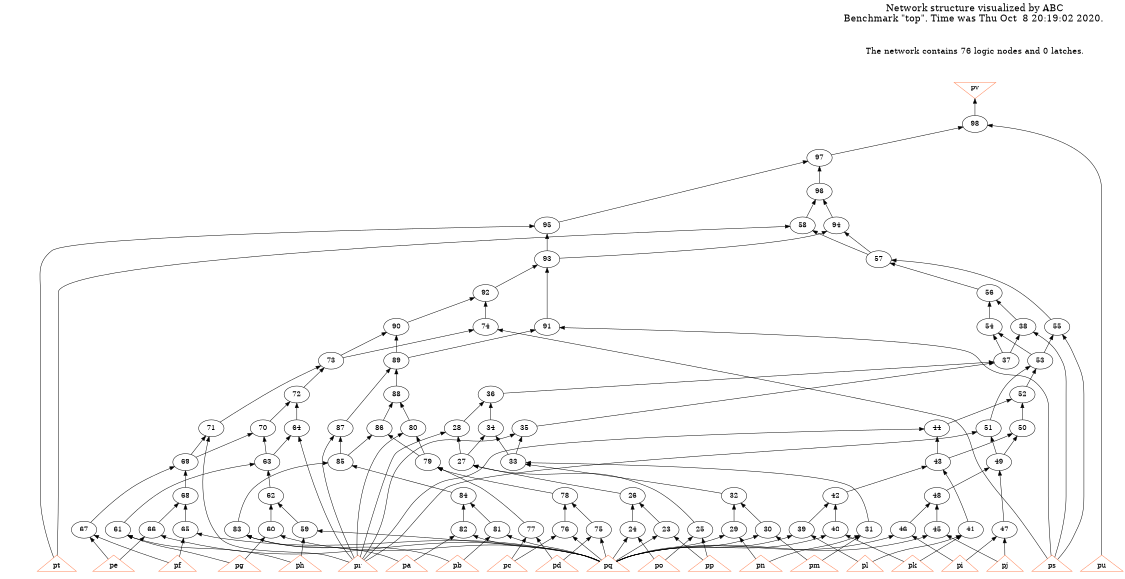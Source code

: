 # Network structure generated by ABC

digraph network {
size = "7.5,10";
center = true;
edge [dir = back];

{
  node [shape = plaintext];
  edge [style = invis];
  LevelTitle1 [label=""];
  LevelTitle2 [label=""];
  Level14 [label = ""];
  Level13 [label = ""];
  Level12 [label = ""];
  Level11 [label = ""];
  Level10 [label = ""];
  Level9 [label = ""];
  Level8 [label = ""];
  Level7 [label = ""];
  Level6 [label = ""];
  Level5 [label = ""];
  Level4 [label = ""];
  Level3 [label = ""];
  Level2 [label = ""];
  Level1 [label = ""];
  Level0 [label = ""];
  LevelTitle1 ->  LevelTitle2 ->  Level14 ->  Level13 ->  Level12 ->  Level11 ->  Level10 ->  Level9 ->  Level8 ->  Level7 ->  Level6 ->  Level5 ->  Level4 ->  Level3 ->  Level2 ->  Level1 ->  Level0;
}

{
  rank = same;
  LevelTitle1;
  title1 [shape=plaintext,
          fontsize=20,
          fontname = "Times-Roman",
          label="Network structure visualized by ABC\nBenchmark \"top\". Time was Thu Oct  8 20:19:02 2020. "
         ];
}

{
  rank = same;
  LevelTitle2;
  title2 [shape=plaintext,
          fontsize=18,
          fontname = "Times-Roman",
          label="The network contains 76 logic nodes and 0 latches.\n"
         ];
}

{
  rank = same;
  Level14;
  Node22 [label = "pv", shape = invtriangle, color = coral, fillcolor = coral];
}

{
  rank = same;
  Level13;
  Node98 [label = "98\n", shape = ellipse];
}

{
  rank = same;
  Level12;
  Node97 [label = "97\n", shape = ellipse];
}

{
  rank = same;
  Level11;
  Node96 [label = "96\n", shape = ellipse];
}

{
  rank = same;
  Level10;
  Node58 [label = "58\n", shape = ellipse];
  Node94 [label = "94\n", shape = ellipse];
  Node95 [label = "95\n", shape = ellipse];
}

{
  rank = same;
  Level9;
  Node57 [label = "57\n", shape = ellipse];
  Node93 [label = "93\n", shape = ellipse];
}

{
  rank = same;
  Level8;
  Node56 [label = "56\n", shape = ellipse];
  Node92 [label = "92\n", shape = ellipse];
}

{
  rank = same;
  Level7;
  Node38 [label = "38\n", shape = ellipse];
  Node54 [label = "54\n", shape = ellipse];
  Node55 [label = "55\n", shape = ellipse];
  Node74 [label = "74\n", shape = ellipse];
  Node90 [label = "90\n", shape = ellipse];
  Node91 [label = "91\n", shape = ellipse];
}

{
  rank = same;
  Level6;
  Node37 [label = "37\n", shape = ellipse];
  Node53 [label = "53\n", shape = ellipse];
  Node73 [label = "73\n", shape = ellipse];
  Node89 [label = "89\n", shape = ellipse];
}

{
  rank = same;
  Level5;
  Node36 [label = "36\n", shape = ellipse];
  Node52 [label = "52\n", shape = ellipse];
  Node72 [label = "72\n", shape = ellipse];
  Node88 [label = "88\n", shape = ellipse];
}

{
  rank = same;
  Level4;
  Node28 [label = "28\n", shape = ellipse];
  Node34 [label = "34\n", shape = ellipse];
  Node35 [label = "35\n", shape = ellipse];
  Node44 [label = "44\n", shape = ellipse];
  Node50 [label = "50\n", shape = ellipse];
  Node51 [label = "51\n", shape = ellipse];
  Node64 [label = "64\n", shape = ellipse];
  Node70 [label = "70\n", shape = ellipse];
  Node71 [label = "71\n", shape = ellipse];
  Node80 [label = "80\n", shape = ellipse];
  Node86 [label = "86\n", shape = ellipse];
  Node87 [label = "87\n", shape = ellipse];
}

{
  rank = same;
  Level3;
  Node27 [label = "27\n", shape = ellipse];
  Node33 [label = "33\n", shape = ellipse];
  Node43 [label = "43\n", shape = ellipse];
  Node49 [label = "49\n", shape = ellipse];
  Node63 [label = "63\n", shape = ellipse];
  Node69 [label = "69\n", shape = ellipse];
  Node79 [label = "79\n", shape = ellipse];
  Node85 [label = "85\n", shape = ellipse];
}

{
  rank = same;
  Level2;
  Node26 [label = "26\n", shape = ellipse];
  Node32 [label = "32\n", shape = ellipse];
  Node42 [label = "42\n", shape = ellipse];
  Node48 [label = "48\n", shape = ellipse];
  Node62 [label = "62\n", shape = ellipse];
  Node68 [label = "68\n", shape = ellipse];
  Node78 [label = "78\n", shape = ellipse];
  Node84 [label = "84\n", shape = ellipse];
}

{
  rank = same;
  Level1;
  Node23 [label = "23\n", shape = ellipse];
  Node24 [label = "24\n", shape = ellipse];
  Node25 [label = "25\n", shape = ellipse];
  Node29 [label = "29\n", shape = ellipse];
  Node30 [label = "30\n", shape = ellipse];
  Node31 [label = "31\n", shape = ellipse];
  Node39 [label = "39\n", shape = ellipse];
  Node40 [label = "40\n", shape = ellipse];
  Node41 [label = "41\n", shape = ellipse];
  Node45 [label = "45\n", shape = ellipse];
  Node46 [label = "46\n", shape = ellipse];
  Node47 [label = "47\n", shape = ellipse];
  Node59 [label = "59\n", shape = ellipse];
  Node60 [label = "60\n", shape = ellipse];
  Node61 [label = "61\n", shape = ellipse];
  Node65 [label = "65\n", shape = ellipse];
  Node66 [label = "66\n", shape = ellipse];
  Node67 [label = "67\n", shape = ellipse];
  Node75 [label = "75\n", shape = ellipse];
  Node76 [label = "76\n", shape = ellipse];
  Node77 [label = "77\n", shape = ellipse];
  Node81 [label = "81\n", shape = ellipse];
  Node82 [label = "82\n", shape = ellipse];
  Node83 [label = "83\n", shape = ellipse];
}

{
  rank = same;
  Level0;
  Node1 [label = "pp", shape = triangle, color = coral, fillcolor = coral];
  Node2 [label = "pq", shape = triangle, color = coral, fillcolor = coral];
  Node3 [label = "pr", shape = triangle, color = coral, fillcolor = coral];
  Node4 [label = "ps", shape = triangle, color = coral, fillcolor = coral];
  Node5 [label = "pt", shape = triangle, color = coral, fillcolor = coral];
  Node6 [label = "pu", shape = triangle, color = coral, fillcolor = coral];
  Node7 [label = "pa", shape = triangle, color = coral, fillcolor = coral];
  Node8 [label = "pb", shape = triangle, color = coral, fillcolor = coral];
  Node9 [label = "pc", shape = triangle, color = coral, fillcolor = coral];
  Node10 [label = "pd", shape = triangle, color = coral, fillcolor = coral];
  Node11 [label = "pe", shape = triangle, color = coral, fillcolor = coral];
  Node12 [label = "pf", shape = triangle, color = coral, fillcolor = coral];
  Node13 [label = "pg", shape = triangle, color = coral, fillcolor = coral];
  Node14 [label = "ph", shape = triangle, color = coral, fillcolor = coral];
  Node15 [label = "pi", shape = triangle, color = coral, fillcolor = coral];
  Node16 [label = "pj", shape = triangle, color = coral, fillcolor = coral];
  Node17 [label = "pk", shape = triangle, color = coral, fillcolor = coral];
  Node18 [label = "pl", shape = triangle, color = coral, fillcolor = coral];
  Node19 [label = "pm", shape = triangle, color = coral, fillcolor = coral];
  Node20 [label = "pn", shape = triangle, color = coral, fillcolor = coral];
  Node21 [label = "po", shape = triangle, color = coral, fillcolor = coral];
}

title1 -> title2 [style = invis];
title2 -> Node22 [style = invis];
Node22 -> Node98 [style = solid];
Node23 -> Node1 [style = solid];
Node23 -> Node2 [style = solid];
Node24 -> Node2 [style = solid];
Node24 -> Node21 [style = solid];
Node25 -> Node1 [style = solid];
Node25 -> Node21 [style = solid];
Node26 -> Node23 [style = solid];
Node26 -> Node24 [style = solid];
Node27 -> Node25 [style = solid];
Node27 -> Node26 [style = solid];
Node28 -> Node3 [style = solid];
Node28 -> Node27 [style = solid];
Node29 -> Node2 [style = solid];
Node29 -> Node20 [style = solid];
Node30 -> Node2 [style = solid];
Node30 -> Node19 [style = solid];
Node31 -> Node19 [style = solid];
Node31 -> Node20 [style = solid];
Node32 -> Node29 [style = solid];
Node32 -> Node30 [style = solid];
Node33 -> Node31 [style = solid];
Node33 -> Node32 [style = solid];
Node34 -> Node27 [style = solid];
Node34 -> Node33 [style = solid];
Node35 -> Node3 [style = solid];
Node35 -> Node33 [style = solid];
Node36 -> Node28 [style = solid];
Node36 -> Node34 [style = solid];
Node37 -> Node35 [style = solid];
Node37 -> Node36 [style = solid];
Node38 -> Node4 [style = solid];
Node38 -> Node37 [style = solid];
Node39 -> Node2 [style = solid];
Node39 -> Node18 [style = solid];
Node40 -> Node2 [style = solid];
Node40 -> Node17 [style = solid];
Node41 -> Node17 [style = solid];
Node41 -> Node18 [style = solid];
Node42 -> Node39 [style = solid];
Node42 -> Node40 [style = solid];
Node43 -> Node41 [style = solid];
Node43 -> Node42 [style = solid];
Node44 -> Node3 [style = solid];
Node44 -> Node43 [style = solid];
Node45 -> Node2 [style = solid];
Node45 -> Node16 [style = solid];
Node46 -> Node2 [style = solid];
Node46 -> Node15 [style = solid];
Node47 -> Node15 [style = solid];
Node47 -> Node16 [style = solid];
Node48 -> Node45 [style = solid];
Node48 -> Node46 [style = solid];
Node49 -> Node47 [style = solid];
Node49 -> Node48 [style = solid];
Node50 -> Node43 [style = solid];
Node50 -> Node49 [style = solid];
Node51 -> Node3 [style = solid];
Node51 -> Node49 [style = solid];
Node52 -> Node44 [style = solid];
Node52 -> Node50 [style = solid];
Node53 -> Node51 [style = solid];
Node53 -> Node52 [style = solid];
Node54 -> Node37 [style = solid];
Node54 -> Node53 [style = solid];
Node55 -> Node4 [style = solid];
Node55 -> Node53 [style = solid];
Node56 -> Node38 [style = solid];
Node56 -> Node54 [style = solid];
Node57 -> Node55 [style = solid];
Node57 -> Node56 [style = solid];
Node58 -> Node5 [style = solid];
Node58 -> Node57 [style = solid];
Node59 -> Node2 [style = solid];
Node59 -> Node14 [style = solid];
Node60 -> Node2 [style = solid];
Node60 -> Node13 [style = solid];
Node61 -> Node13 [style = solid];
Node61 -> Node14 [style = solid];
Node62 -> Node59 [style = solid];
Node62 -> Node60 [style = solid];
Node63 -> Node61 [style = solid];
Node63 -> Node62 [style = solid];
Node64 -> Node3 [style = solid];
Node64 -> Node63 [style = solid];
Node65 -> Node2 [style = solid];
Node65 -> Node12 [style = solid];
Node66 -> Node2 [style = solid];
Node66 -> Node11 [style = solid];
Node67 -> Node11 [style = solid];
Node67 -> Node12 [style = solid];
Node68 -> Node65 [style = solid];
Node68 -> Node66 [style = solid];
Node69 -> Node67 [style = solid];
Node69 -> Node68 [style = solid];
Node70 -> Node63 [style = solid];
Node70 -> Node69 [style = solid];
Node71 -> Node3 [style = solid];
Node71 -> Node69 [style = solid];
Node72 -> Node64 [style = solid];
Node72 -> Node70 [style = solid];
Node73 -> Node71 [style = solid];
Node73 -> Node72 [style = solid];
Node74 -> Node4 [style = solid];
Node74 -> Node73 [style = solid];
Node75 -> Node2 [style = solid];
Node75 -> Node10 [style = solid];
Node76 -> Node2 [style = solid];
Node76 -> Node9 [style = solid];
Node77 -> Node9 [style = solid];
Node77 -> Node10 [style = solid];
Node78 -> Node75 [style = solid];
Node78 -> Node76 [style = solid];
Node79 -> Node77 [style = solid];
Node79 -> Node78 [style = solid];
Node80 -> Node3 [style = solid];
Node80 -> Node79 [style = solid];
Node81 -> Node2 [style = solid];
Node81 -> Node8 [style = solid];
Node82 -> Node2 [style = solid];
Node82 -> Node7 [style = solid];
Node83 -> Node7 [style = solid];
Node83 -> Node8 [style = solid];
Node84 -> Node81 [style = solid];
Node84 -> Node82 [style = solid];
Node85 -> Node83 [style = solid];
Node85 -> Node84 [style = solid];
Node86 -> Node79 [style = solid];
Node86 -> Node85 [style = solid];
Node87 -> Node3 [style = solid];
Node87 -> Node85 [style = solid];
Node88 -> Node80 [style = solid];
Node88 -> Node86 [style = solid];
Node89 -> Node87 [style = solid];
Node89 -> Node88 [style = solid];
Node90 -> Node73 [style = solid];
Node90 -> Node89 [style = solid];
Node91 -> Node4 [style = solid];
Node91 -> Node89 [style = solid];
Node92 -> Node74 [style = solid];
Node92 -> Node90 [style = solid];
Node93 -> Node91 [style = solid];
Node93 -> Node92 [style = solid];
Node94 -> Node57 [style = solid];
Node94 -> Node93 [style = solid];
Node95 -> Node5 [style = solid];
Node95 -> Node93 [style = solid];
Node96 -> Node58 [style = solid];
Node96 -> Node94 [style = solid];
Node97 -> Node95 [style = solid];
Node97 -> Node96 [style = solid];
Node98 -> Node6 [style = solid];
Node98 -> Node97 [style = solid];
}

